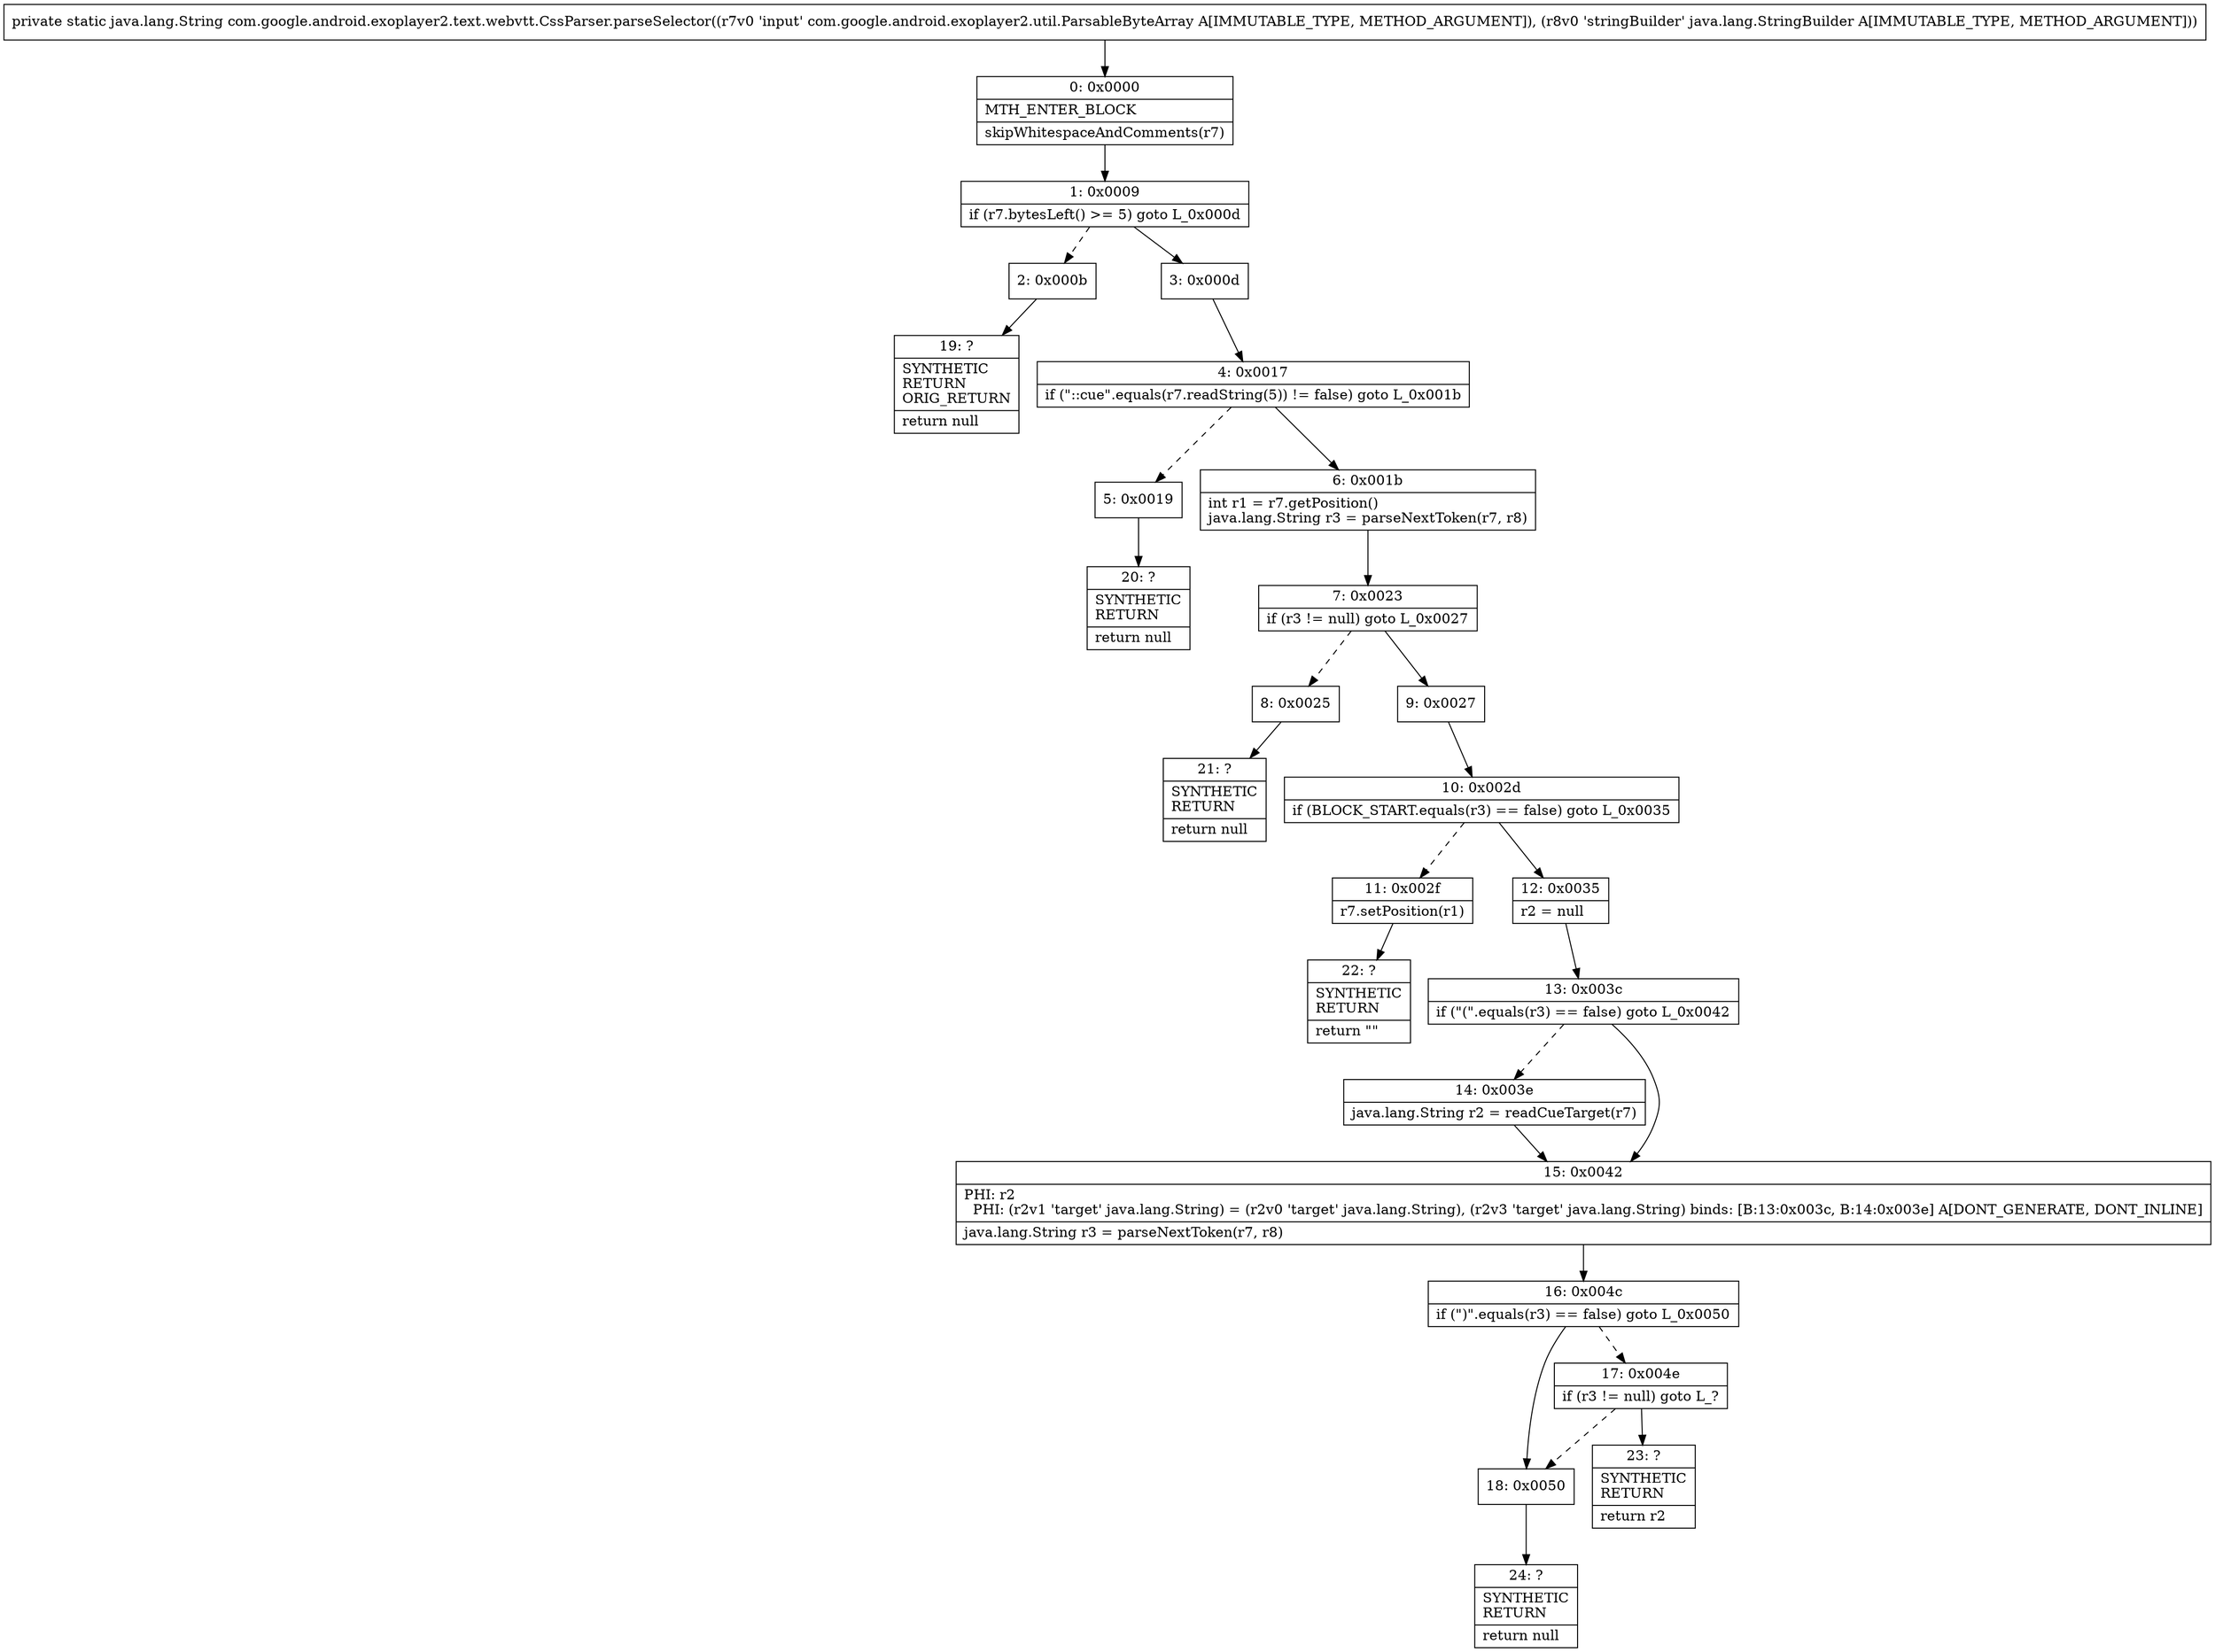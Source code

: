 digraph "CFG forcom.google.android.exoplayer2.text.webvtt.CssParser.parseSelector(Lcom\/google\/android\/exoplayer2\/util\/ParsableByteArray;Ljava\/lang\/StringBuilder;)Ljava\/lang\/String;" {
Node_0 [shape=record,label="{0\:\ 0x0000|MTH_ENTER_BLOCK\l|skipWhitespaceAndComments(r7)\l}"];
Node_1 [shape=record,label="{1\:\ 0x0009|if (r7.bytesLeft() \>= 5) goto L_0x000d\l}"];
Node_2 [shape=record,label="{2\:\ 0x000b}"];
Node_3 [shape=record,label="{3\:\ 0x000d}"];
Node_4 [shape=record,label="{4\:\ 0x0017|if (\"::cue\".equals(r7.readString(5)) != false) goto L_0x001b\l}"];
Node_5 [shape=record,label="{5\:\ 0x0019}"];
Node_6 [shape=record,label="{6\:\ 0x001b|int r1 = r7.getPosition()\ljava.lang.String r3 = parseNextToken(r7, r8)\l}"];
Node_7 [shape=record,label="{7\:\ 0x0023|if (r3 != null) goto L_0x0027\l}"];
Node_8 [shape=record,label="{8\:\ 0x0025}"];
Node_9 [shape=record,label="{9\:\ 0x0027}"];
Node_10 [shape=record,label="{10\:\ 0x002d|if (BLOCK_START.equals(r3) == false) goto L_0x0035\l}"];
Node_11 [shape=record,label="{11\:\ 0x002f|r7.setPosition(r1)\l}"];
Node_12 [shape=record,label="{12\:\ 0x0035|r2 = null\l}"];
Node_13 [shape=record,label="{13\:\ 0x003c|if (\"(\".equals(r3) == false) goto L_0x0042\l}"];
Node_14 [shape=record,label="{14\:\ 0x003e|java.lang.String r2 = readCueTarget(r7)\l}"];
Node_15 [shape=record,label="{15\:\ 0x0042|PHI: r2 \l  PHI: (r2v1 'target' java.lang.String) = (r2v0 'target' java.lang.String), (r2v3 'target' java.lang.String) binds: [B:13:0x003c, B:14:0x003e] A[DONT_GENERATE, DONT_INLINE]\l|java.lang.String r3 = parseNextToken(r7, r8)\l}"];
Node_16 [shape=record,label="{16\:\ 0x004c|if (\")\".equals(r3) == false) goto L_0x0050\l}"];
Node_17 [shape=record,label="{17\:\ 0x004e|if (r3 != null) goto L_?\l}"];
Node_18 [shape=record,label="{18\:\ 0x0050}"];
Node_19 [shape=record,label="{19\:\ ?|SYNTHETIC\lRETURN\lORIG_RETURN\l|return null\l}"];
Node_20 [shape=record,label="{20\:\ ?|SYNTHETIC\lRETURN\l|return null\l}"];
Node_21 [shape=record,label="{21\:\ ?|SYNTHETIC\lRETURN\l|return null\l}"];
Node_22 [shape=record,label="{22\:\ ?|SYNTHETIC\lRETURN\l|return \"\"\l}"];
Node_23 [shape=record,label="{23\:\ ?|SYNTHETIC\lRETURN\l|return r2\l}"];
Node_24 [shape=record,label="{24\:\ ?|SYNTHETIC\lRETURN\l|return null\l}"];
MethodNode[shape=record,label="{private static java.lang.String com.google.android.exoplayer2.text.webvtt.CssParser.parseSelector((r7v0 'input' com.google.android.exoplayer2.util.ParsableByteArray A[IMMUTABLE_TYPE, METHOD_ARGUMENT]), (r8v0 'stringBuilder' java.lang.StringBuilder A[IMMUTABLE_TYPE, METHOD_ARGUMENT])) }"];
MethodNode -> Node_0;
Node_0 -> Node_1;
Node_1 -> Node_2[style=dashed];
Node_1 -> Node_3;
Node_2 -> Node_19;
Node_3 -> Node_4;
Node_4 -> Node_5[style=dashed];
Node_4 -> Node_6;
Node_5 -> Node_20;
Node_6 -> Node_7;
Node_7 -> Node_8[style=dashed];
Node_7 -> Node_9;
Node_8 -> Node_21;
Node_9 -> Node_10;
Node_10 -> Node_11[style=dashed];
Node_10 -> Node_12;
Node_11 -> Node_22;
Node_12 -> Node_13;
Node_13 -> Node_14[style=dashed];
Node_13 -> Node_15;
Node_14 -> Node_15;
Node_15 -> Node_16;
Node_16 -> Node_17[style=dashed];
Node_16 -> Node_18;
Node_17 -> Node_18[style=dashed];
Node_17 -> Node_23;
Node_18 -> Node_24;
}

